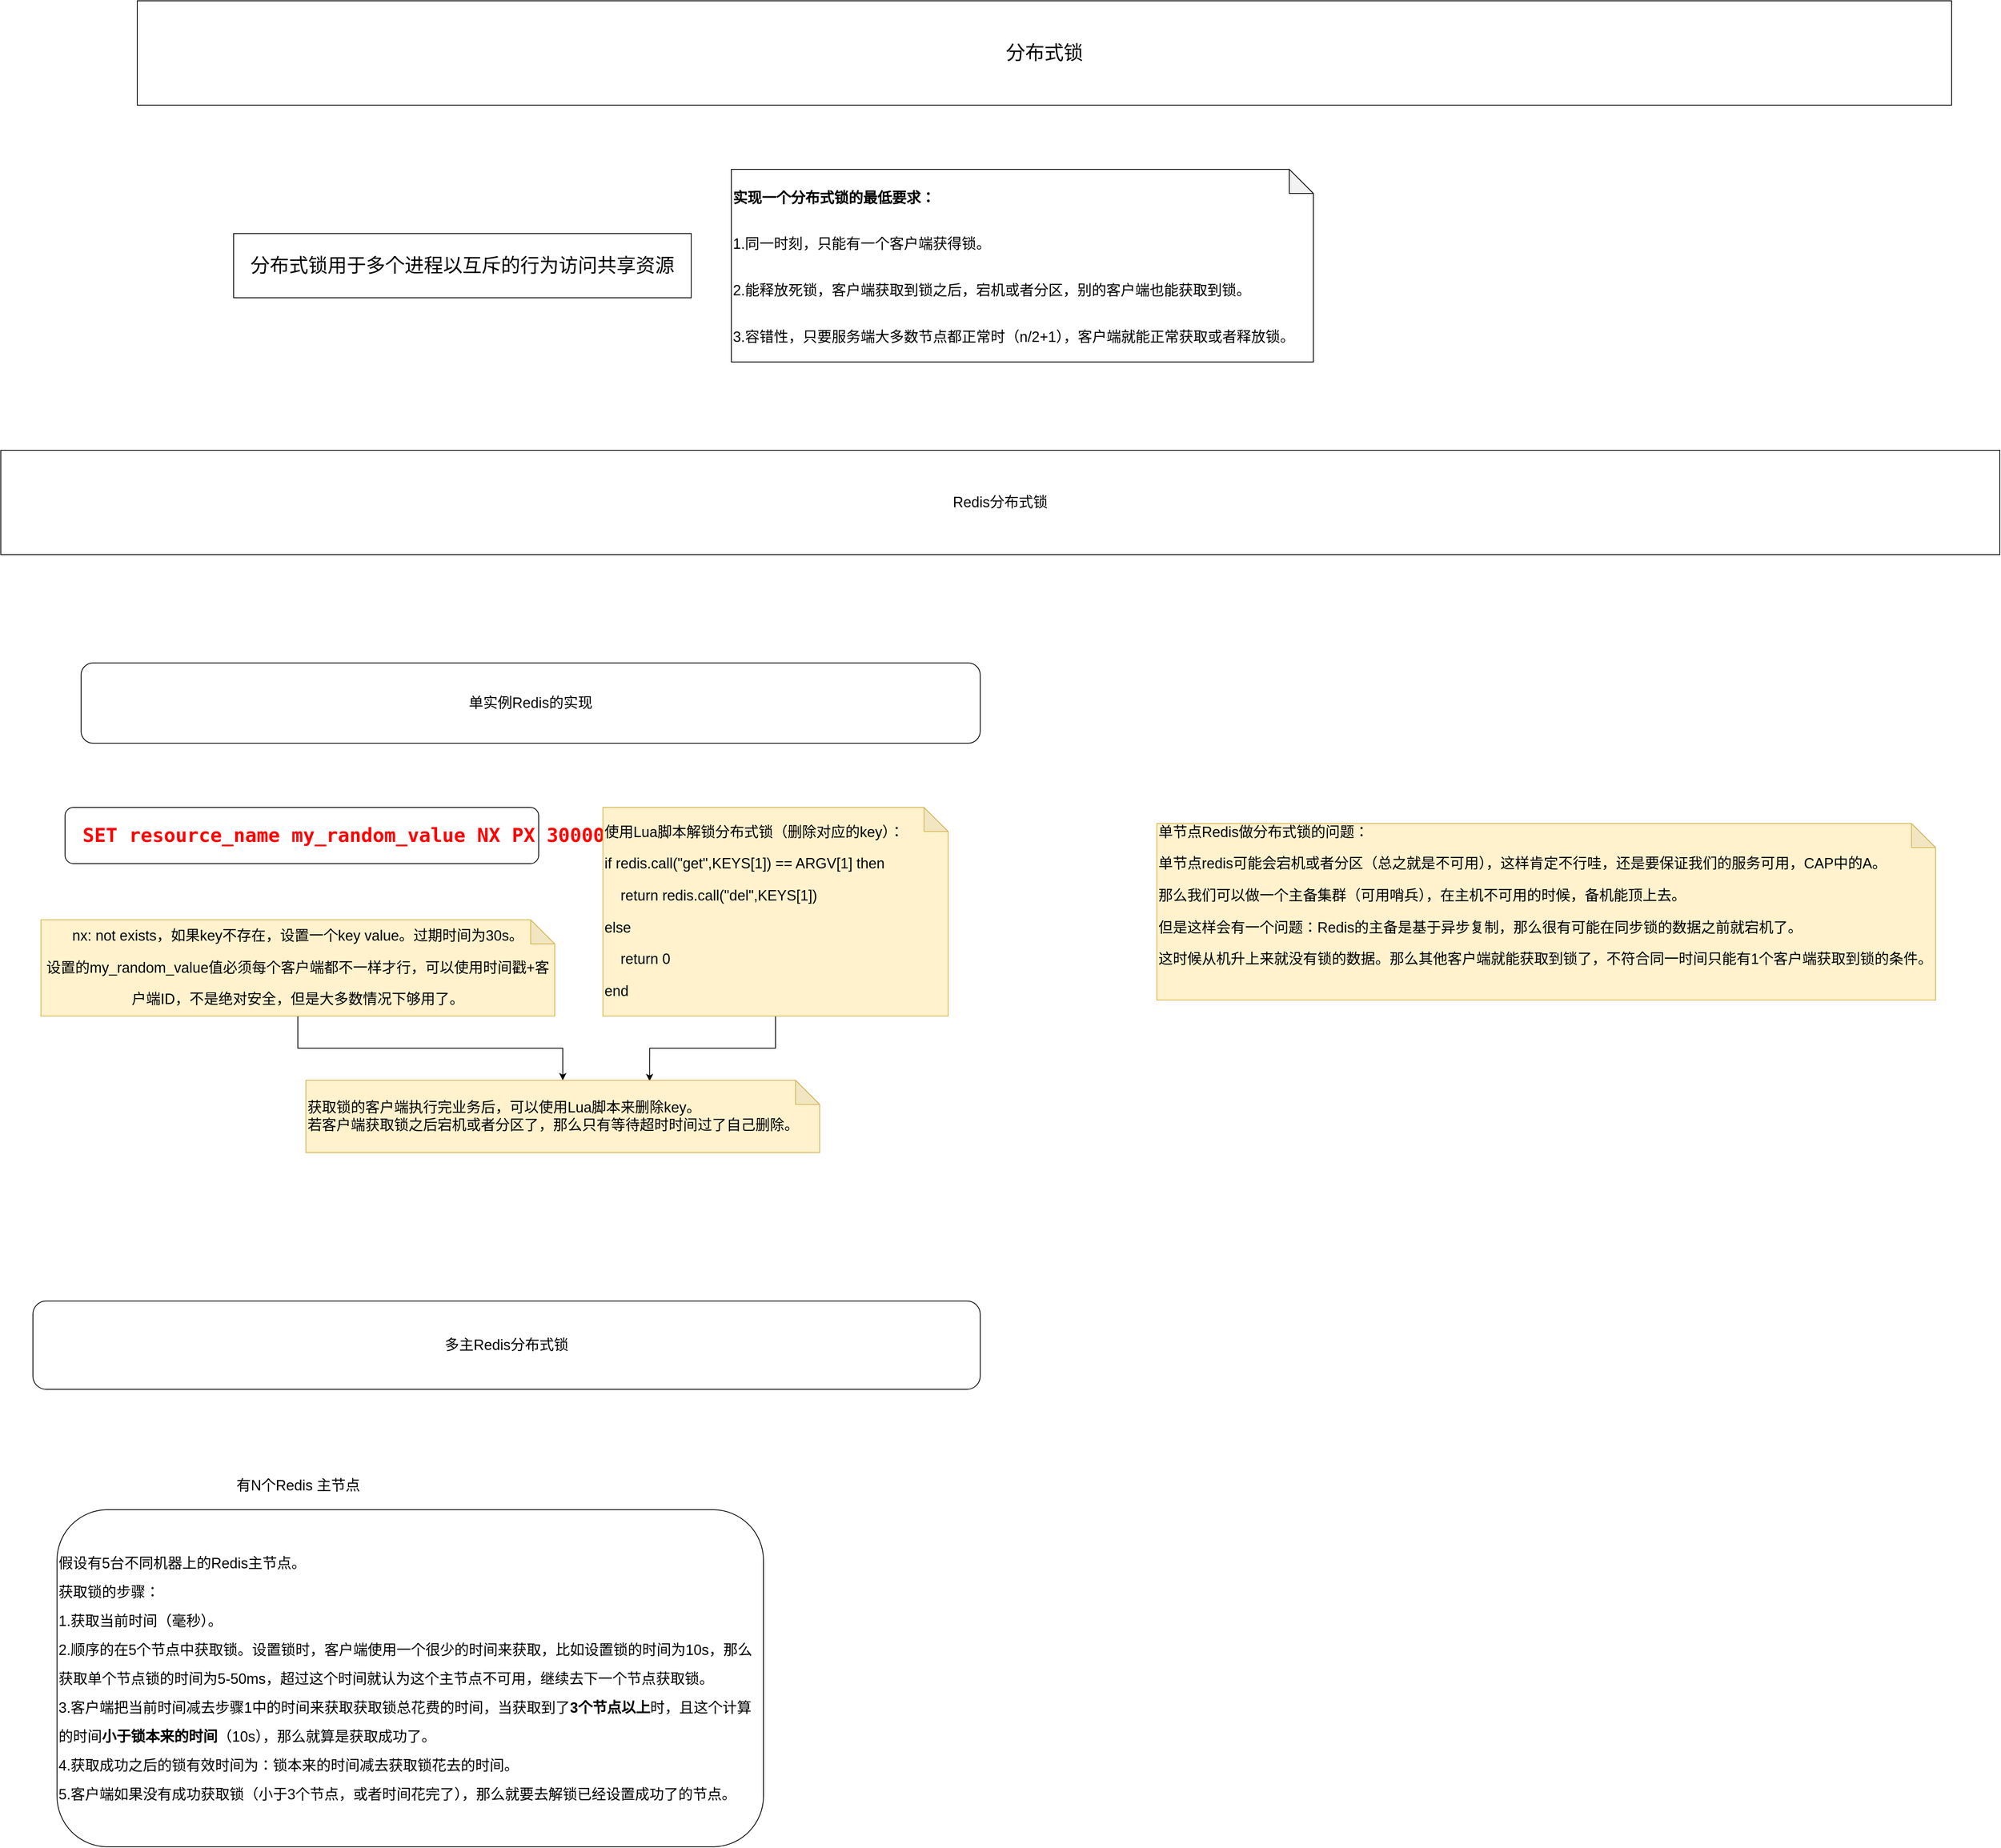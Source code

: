 <mxfile version="20.6.0" type="github">
  <diagram id="dQEuB5v866ZaRb3VbNek" name="第 1 页">
    <mxGraphModel dx="1422" dy="762" grid="1" gridSize="10" guides="1" tooltips="1" connect="1" arrows="1" fold="1" page="1" pageScale="1" pageWidth="827" pageHeight="1169" math="0" shadow="0">
      <root>
        <mxCell id="0" />
        <mxCell id="1" parent="0" />
        <mxCell id="zNigKXp1gIyEoJ-Kyh-0-1" value="&lt;font style=&quot;font-size: 24px;&quot;&gt;分布式锁&lt;/font&gt;" style="rounded=0;whiteSpace=wrap;html=1;" parent="1" vertex="1">
          <mxGeometry x="220" y="50" width="2260" height="130" as="geometry" />
        </mxCell>
        <mxCell id="zNigKXp1gIyEoJ-Kyh-0-2" value="分布式锁用于多个进程以互斥的行为访问共享资源" style="rounded=0;whiteSpace=wrap;html=1;fontSize=24;" parent="1" vertex="1">
          <mxGeometry x="340" y="340" width="570" height="80" as="geometry" />
        </mxCell>
        <mxCell id="zNigKXp1gIyEoJ-Kyh-0-3" value="&lt;font style=&quot;font-size: 18px;&quot;&gt;&lt;b&gt;实现一个分布式锁的最低要求：&lt;/b&gt;&lt;br&gt;&lt;br&gt;1.同一时刻，只能有一个客户端获得锁。&lt;br&gt;&lt;br&gt;2.能释放死锁，客户端获取到锁之后，宕机或者分区，别的客户端也能获取到锁。&lt;br&gt;&lt;br&gt;3.容错性，只要服务端大多数节点都正常时（n/2+1），客户端就能正常获取或者释放锁。&lt;br&gt;&lt;/font&gt;" style="shape=note;whiteSpace=wrap;html=1;backgroundOutline=1;darkOpacity=0.05;fontSize=24;align=left;" parent="1" vertex="1">
          <mxGeometry x="960" y="260" width="725" height="240" as="geometry" />
        </mxCell>
        <mxCell id="zNigKXp1gIyEoJ-Kyh-0-4" value="Redis分布式锁" style="rounded=0;whiteSpace=wrap;html=1;fontSize=18;" parent="1" vertex="1">
          <mxGeometry x="50" y="610" width="2490" height="130" as="geometry" />
        </mxCell>
        <mxCell id="zNigKXp1gIyEoJ-Kyh-0-7" value="&lt;pre style=&quot;text-align: justify; box-sizing: border-box; border-width: 0px; border-style: solid; border-color: rgb(229, 231, 235); --tw-translate-x:0; --tw-translate-y:0; --tw-rotate:0; --tw-skew-x:0; --tw-skew-y:0; --tw-scale-x:1; --tw-scale-y:1; --tw-pan-x: ; --tw-pan-y: ; --tw-pinch-zoom: ; --tw-scroll-snap-strictness:proximity; --tw-ordinal: ; --tw-slashed-zero: ; --tw-numeric-figure: ; --tw-numeric-spacing: ; --tw-numeric-fraction: ; --tw-ring-inset: ; --tw-ring-offset-width:0px; --tw-ring-offset-color:#fff; --tw-ring-color:rgb(59 130 246 / 0.5); --tw-ring-offset-shadow:0 0 #0000; --tw-ring-shadow:0 0 #0000; --tw-shadow:0 0 #0000; --tw-shadow-colored:0 0 #0000; --tw-blur: ; --tw-brightness: ; --tw-contrast: ; --tw-grayscale: ; --tw-hue-rotate: ; --tw-invert: ; --tw-saturate: ; --tw-sepia: ; --tw-drop-shadow: ; --tw-backdrop-blur: ; --tw-backdrop-brightness: ; --tw-backdrop-contrast: ; --tw-backdrop-grayscale: ; --tw-backdrop-hue-rotate: ; --tw-backdrop-invert: ; --tw-backdrop-opacity: ; --tw-backdrop-saturate: ; --tw-backdrop-sepia: ; margin-top: 1.714em; margin-bottom: 1.714em; overflow-x: auto; line-height: 1.714; padding: 1.25rem; border-radius: 0.5rem !important; --tw-bg-opacity:1  !important;&quot;&gt;&lt;span style=&quot;box-sizing: border-box; border-width: 0px; border-style: solid; border-color: rgb(229, 231, 235); --tw-translate-x:0; --tw-translate-y:0; --tw-rotate:0; --tw-skew-x:0; --tw-skew-y:0; --tw-scale-x:1; --tw-scale-y:1; --tw-pan-x: ; --tw-pan-y: ; --tw-pinch-zoom: ; --tw-scroll-snap-strictness:proximity; --tw-ordinal: ; --tw-slashed-zero: ; --tw-numeric-figure: ; --tw-numeric-spacing: ; --tw-numeric-fraction: ; --tw-ring-inset: ; --tw-ring-offset-width:0px; --tw-ring-offset-color:#fff; --tw-ring-color:rgb(59 130 246 / 0.5); --tw-ring-offset-shadow:0 0 #0000; --tw-ring-shadow:0 0 #0000; --tw-shadow:0 0 #0000; --tw-shadow-colored:0 0 #0000; --tw-blur: ; --tw-brightness: ; --tw-contrast: ; --tw-grayscale: ; --tw-hue-rotate: ; --tw-invert: ; --tw-saturate: ; --tw-sepia: ; --tw-drop-shadow: ; --tw-backdrop-blur: ; --tw-backdrop-brightness: ; --tw-backdrop-contrast: ; --tw-backdrop-grayscale: ; --tw-backdrop-hue-rotate: ; --tw-backdrop-invert: ; --tw-backdrop-opacity: ; --tw-backdrop-saturate: ; --tw-backdrop-sepia: ; border-radius: 0px; padding: 0px; line-height: inherit; --tw-text-opacity:1; background-image: none;&quot; class=&quot;hljs-code&quot;&gt;&lt;b&gt;&lt;font style=&quot;font-size: 24px;&quot; color=&quot;#ff0000&quot;&gt;SET resource_name my_random_value NX PX 30000&lt;/font&gt;&lt;/b&gt;&lt;/span&gt;&lt;/pre&gt;" style="rounded=1;whiteSpace=wrap;html=1;fontSize=18;align=left;" parent="1" vertex="1">
          <mxGeometry x="130" y="1055" width="590" height="70" as="geometry" />
        </mxCell>
        <mxCell id="zNigKXp1gIyEoJ-Kyh-0-8" value="&lt;pre style=&quot;box-sizing: border-box; border-width: 0px; border-style: solid; border-color: rgb(229, 231, 235); --tw-translate-x:0; --tw-translate-y:0; --tw-rotate:0; --tw-skew-x:0; --tw-skew-y:0; --tw-scale-x:1; --tw-scale-y:1; --tw-pan-x: ; --tw-pan-y: ; --tw-pinch-zoom: ; --tw-scroll-snap-strictness:proximity; --tw-ordinal: ; --tw-slashed-zero: ; --tw-numeric-figure: ; --tw-numeric-spacing: ; --tw-numeric-fraction: ; --tw-ring-inset: ; --tw-ring-offset-width:0px; --tw-ring-offset-color:#fff; --tw-ring-color:rgb(59 130 246 / 0.5); --tw-ring-offset-shadow:0 0 #0000; --tw-ring-shadow:0 0 #0000; --tw-shadow:0 0 #0000; --tw-shadow-colored:0 0 #0000; --tw-blur: ; --tw-brightness: ; --tw-contrast: ; --tw-grayscale: ; --tw-hue-rotate: ; --tw-invert: ; --tw-saturate: ; --tw-sepia: ; --tw-drop-shadow: ; --tw-backdrop-blur: ; --tw-backdrop-brightness: ; --tw-backdrop-contrast: ; --tw-backdrop-grayscale: ; --tw-backdrop-hue-rotate: ; --tw-backdrop-invert: ; --tw-backdrop-opacity: ; --tw-backdrop-saturate: ; --tw-backdrop-sepia: ; margin-top: 1.714em; margin-bottom: 1.714em; overflow-x: auto; line-height: 1.714; padding: 1.25rem; border-radius: 0.5rem !important; --tw-bg-opacity:1  !important;&quot;&gt;&lt;br&gt;&lt;/pre&gt;" style="text;html=1;align=center;verticalAlign=middle;resizable=0;points=[];autosize=1;strokeColor=none;fillColor=none;fontSize=18;fontColor=#000000;" parent="1" vertex="1">
          <mxGeometry x="460" y="725" width="60" height="150" as="geometry" />
        </mxCell>
        <mxCell id="eD6SpByhmocLM3qwxnjk-6" style="edgeStyle=orthogonalEdgeStyle;rounded=0;orthogonalLoop=1;jettySize=auto;html=1;fontSize=18;" parent="1" source="eD6SpByhmocLM3qwxnjk-1" target="eD6SpByhmocLM3qwxnjk-5" edge="1">
          <mxGeometry relative="1" as="geometry" />
        </mxCell>
        <mxCell id="eD6SpByhmocLM3qwxnjk-1" value="&lt;div style=&quot;font-size: 18px; line-height: 220%;&quot;&gt;nx: not exists，如果key不存在，设置一个key value。过期时间为30s。&lt;/div&gt;&lt;div style=&quot;font-size: 18px; line-height: 220%;&quot;&gt;设置的my_random_value值必须每个客户端都不一样才行，可以使用时间戳+客户端ID，不是绝对安全，但是大多数情况下够用了。&lt;/div&gt;" style="shape=note;whiteSpace=wrap;html=1;backgroundOutline=1;darkOpacity=0.05;fillColor=#fff2cc;strokeColor=#d6b656;" parent="1" vertex="1">
          <mxGeometry x="100" y="1195" width="640" height="120" as="geometry" />
        </mxCell>
        <mxCell id="eD6SpByhmocLM3qwxnjk-7" style="edgeStyle=orthogonalEdgeStyle;rounded=0;orthogonalLoop=1;jettySize=auto;html=1;entryX=0.669;entryY=0.011;entryDx=0;entryDy=0;entryPerimeter=0;fontSize=18;" parent="1" source="eD6SpByhmocLM3qwxnjk-2" target="eD6SpByhmocLM3qwxnjk-5" edge="1">
          <mxGeometry relative="1" as="geometry" />
        </mxCell>
        <mxCell id="eD6SpByhmocLM3qwxnjk-2" value="&lt;div style=&quot;font-size: 18px; line-height: 220%;&quot;&gt;&lt;div style=&quot;line-height: 220%;&quot;&gt;使用Lua脚本解锁分布式锁（删除对应的key）：&lt;/div&gt;&lt;div style=&quot;line-height: 220%;&quot;&gt;if redis.call(&quot;get&quot;,KEYS[1]) == ARGV[1] then&lt;/div&gt;&lt;div style=&quot;line-height: 220%;&quot;&gt;&amp;nbsp; &amp;nbsp; return redis.call(&quot;del&quot;,KEYS[1])&lt;/div&gt;&lt;div style=&quot;line-height: 220%;&quot;&gt;else&lt;/div&gt;&lt;div style=&quot;line-height: 220%;&quot;&gt;&amp;nbsp; &amp;nbsp; return 0&lt;/div&gt;&lt;div style=&quot;line-height: 220%;&quot;&gt;end&lt;/div&gt;&lt;/div&gt;" style="shape=note;whiteSpace=wrap;html=1;backgroundOutline=1;darkOpacity=0.05;fillColor=#fff2cc;strokeColor=#d6b656;align=left;" parent="1" vertex="1">
          <mxGeometry x="800" y="1055" width="430" height="260" as="geometry" />
        </mxCell>
        <mxCell id="eD6SpByhmocLM3qwxnjk-3" value="&lt;div style=&quot;font-size: 18px; line-height: 220%;&quot;&gt;&lt;div style=&quot;line-height: 220%;&quot;&gt;&lt;span style=&quot;background-color: initial;&quot;&gt;单节点Redis做分布式锁的问题：&lt;/span&gt;&lt;br&gt;&lt;/div&gt;&lt;div style=&quot;line-height: 220%;&quot;&gt;&lt;span style=&quot;background-color: initial;&quot;&gt;单节点&lt;/span&gt;&lt;span style=&quot;background-color: initial;&quot;&gt;redis可能会宕机或者分区（总之就是不可用），这样肯定不行哇，还是要保证我们的服务可用，CAP中的A。&lt;/span&gt;&lt;/div&gt;&lt;div style=&quot;line-height: 220%;&quot;&gt;&lt;span style=&quot;background-color: initial;&quot;&gt;那么我们可以做一个主备集群（可用哨兵），在主机不可用的时候，备机能顶上去。&lt;/span&gt;&lt;/div&gt;&lt;div style=&quot;line-height: 220%;&quot;&gt;&lt;span style=&quot;background-color: initial;&quot;&gt;但是这样会有一个问题：Redis的主备是基于异步复制，那么很有可能在同步锁的数据之前就宕机了。&lt;/span&gt;&lt;/div&gt;&lt;div style=&quot;line-height: 220%;&quot;&gt;&lt;span style=&quot;background-color: initial;&quot;&gt;这时候从机升上来就没有锁的数据。那么其他客户端就能获取到锁了，不符合同一时间只能有1个客户端获取到锁的条件。&lt;/span&gt;&lt;/div&gt;&lt;div style=&quot;line-height: 220%;&quot;&gt;&lt;span style=&quot;background-color: initial;&quot;&gt;&lt;br&gt;&lt;/span&gt;&lt;/div&gt;&lt;/div&gt;" style="shape=note;whiteSpace=wrap;html=1;backgroundOutline=1;darkOpacity=0.05;fillColor=#fff2cc;strokeColor=#d6b656;align=left;" parent="1" vertex="1">
          <mxGeometry x="1490" y="1075" width="970" height="220" as="geometry" />
        </mxCell>
        <mxCell id="eD6SpByhmocLM3qwxnjk-5" value="&lt;span style=&quot;&quot;&gt;获取锁的客户端执行完业务后，可以使用Lua脚本来删除key。&lt;/span&gt;&lt;br style=&quot;&quot;&gt;&lt;span style=&quot;&quot;&gt;若客户端获取锁之后宕机或者分区了，那么只有等待超时时间过了自己删除。&lt;/span&gt;" style="shape=note;whiteSpace=wrap;html=1;backgroundOutline=1;darkOpacity=0.05;fontSize=18;align=left;fillColor=#fff2cc;strokeColor=#d6b656;" parent="1" vertex="1">
          <mxGeometry x="430" y="1395" width="640" height="90" as="geometry" />
        </mxCell>
        <mxCell id="eD6SpByhmocLM3qwxnjk-8" value="单实例Redis的实现" style="rounded=1;whiteSpace=wrap;html=1;fontSize=18;" parent="1" vertex="1">
          <mxGeometry x="150" y="875" width="1120" height="100" as="geometry" />
        </mxCell>
        <mxCell id="eD6SpByhmocLM3qwxnjk-9" value="多主Redis分布式锁" style="rounded=1;whiteSpace=wrap;html=1;fontSize=18;" parent="1" vertex="1">
          <mxGeometry x="90" y="1670" width="1180" height="110" as="geometry" />
        </mxCell>
        <mxCell id="AktfMIBdQsvsp-qki3iQ-2" value="&lt;font style=&quot;font-size: 18px;&quot;&gt;有N个Redis 主节点&lt;/font&gt;" style="text;html=1;align=center;verticalAlign=middle;resizable=0;points=[];autosize=1;strokeColor=none;fillColor=none;" vertex="1" parent="1">
          <mxGeometry x="330" y="1880" width="180" height="40" as="geometry" />
        </mxCell>
        <mxCell id="AktfMIBdQsvsp-qki3iQ-3" value="&lt;p style=&quot;line-height: 200%;&quot;&gt;假设有5台不同机器上的Redis主节点。&lt;br&gt;获取锁的步骤：&lt;br&gt;1.获取当前时间（毫秒）。&lt;br&gt;2.顺序的在5个节点中获取锁。设置锁时，客户端使用一个很少的时间来获取，比如设置锁的时间为10s，那么获取单个节点锁的时间为5-50ms，超过这个时间就认为这个主节点不可用，继续去下一个节点获取锁。&lt;br&gt;3.客户端把当前时间减去步骤1中的时间来获取获取锁总花费的时间，当获取到了&lt;b&gt;3个节点以上&lt;/b&gt;时，且这个计算的时间&lt;b&gt;小于锁本来的时间&lt;/b&gt;（10s），那么就算是获取成功了。&lt;br&gt;4.获取成功之后的锁有效时间为：锁本来的时间减去获取锁花去的时间。&lt;br&gt;5.客户端如果没有成功获取锁（小于3个节点，或者时间花完了），那么就要去解锁已经设置成功了的节点。&lt;br&gt;&lt;/p&gt;" style="rounded=1;whiteSpace=wrap;html=1;fontSize=18;align=left;" vertex="1" parent="1">
          <mxGeometry x="120" y="1930" width="880" height="420" as="geometry" />
        </mxCell>
      </root>
    </mxGraphModel>
  </diagram>
</mxfile>
